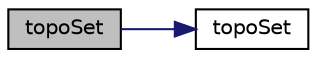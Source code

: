 digraph "topoSet"
{
  bgcolor="transparent";
  edge [fontname="Helvetica",fontsize="10",labelfontname="Helvetica",labelfontsize="10"];
  node [fontname="Helvetica",fontsize="10",shape=record];
  rankdir="LR";
  Node634 [label="topoSet",height=0.2,width=0.4,color="black", fillcolor="grey75", style="filled", fontcolor="black"];
  Node634 -> Node635 [color="midnightblue",fontsize="10",style="solid",fontname="Helvetica"];
  Node635 [label="topoSet",height=0.2,width=0.4,color="black",URL="$a26597.html#aaa6634bed9f13ac586ef8e28800a67a3",tooltip="Disallow default bitwise copy construct. "];
}
